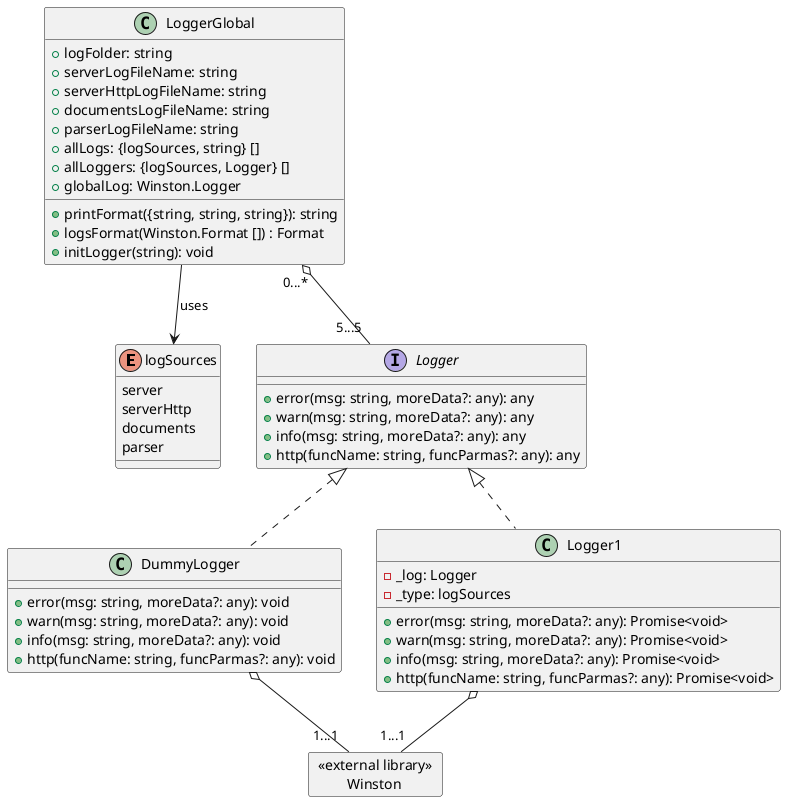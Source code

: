@startuml
enum logSources {
    server
    serverHttp
    documents
    parser
}

card ext [
    <<external library>>
    \tWinston
]

interface Logger {
    +error(msg: string, moreData?: any): any
    +warn(msg: string, moreData?: any): any
    +info(msg: string, moreData?: any): any
    +http(funcName: string, funcParmas?: any): any
}

class DummyLogger implements Logger {
    +error(msg: string, moreData?: any): void
    +warn(msg: string, moreData?: any): void
    +info(msg: string, moreData?: any): void
    +http(funcName: string, funcParmas?: any): void
}

class Logger1 implements Logger {
    -_log: Logger
    -_type: logSources
    +error(msg: string, moreData?: any): Promise<void>
    +warn(msg: string, moreData?: any): Promise<void>
    +info(msg: string, moreData?: any): Promise<void>
    +http(funcName: string, funcParmas?: any): Promise<void>
}

class LoggerGlobal{
    +logFolder: string
    +serverLogFileName: string
    +serverHttpLogFileName: string
    +documentsLogFileName: string
    +parserLogFileName: string
    +allLogs: {logSources, string} []
    +allLoggers: {logSources, Logger} []
    +globalLog: Winston.Logger
    +printFormat({string, string, string}): string
    +logsFormat(Winston.Format []) : Format
    +initLogger(string): void
}

Logger1 o-- "1...1" ext
DummyLogger o-- "1...1" ext

LoggerGlobal "0...*" o-- "5...5" Logger
LoggerGlobal --> logSources : uses


@enduml
